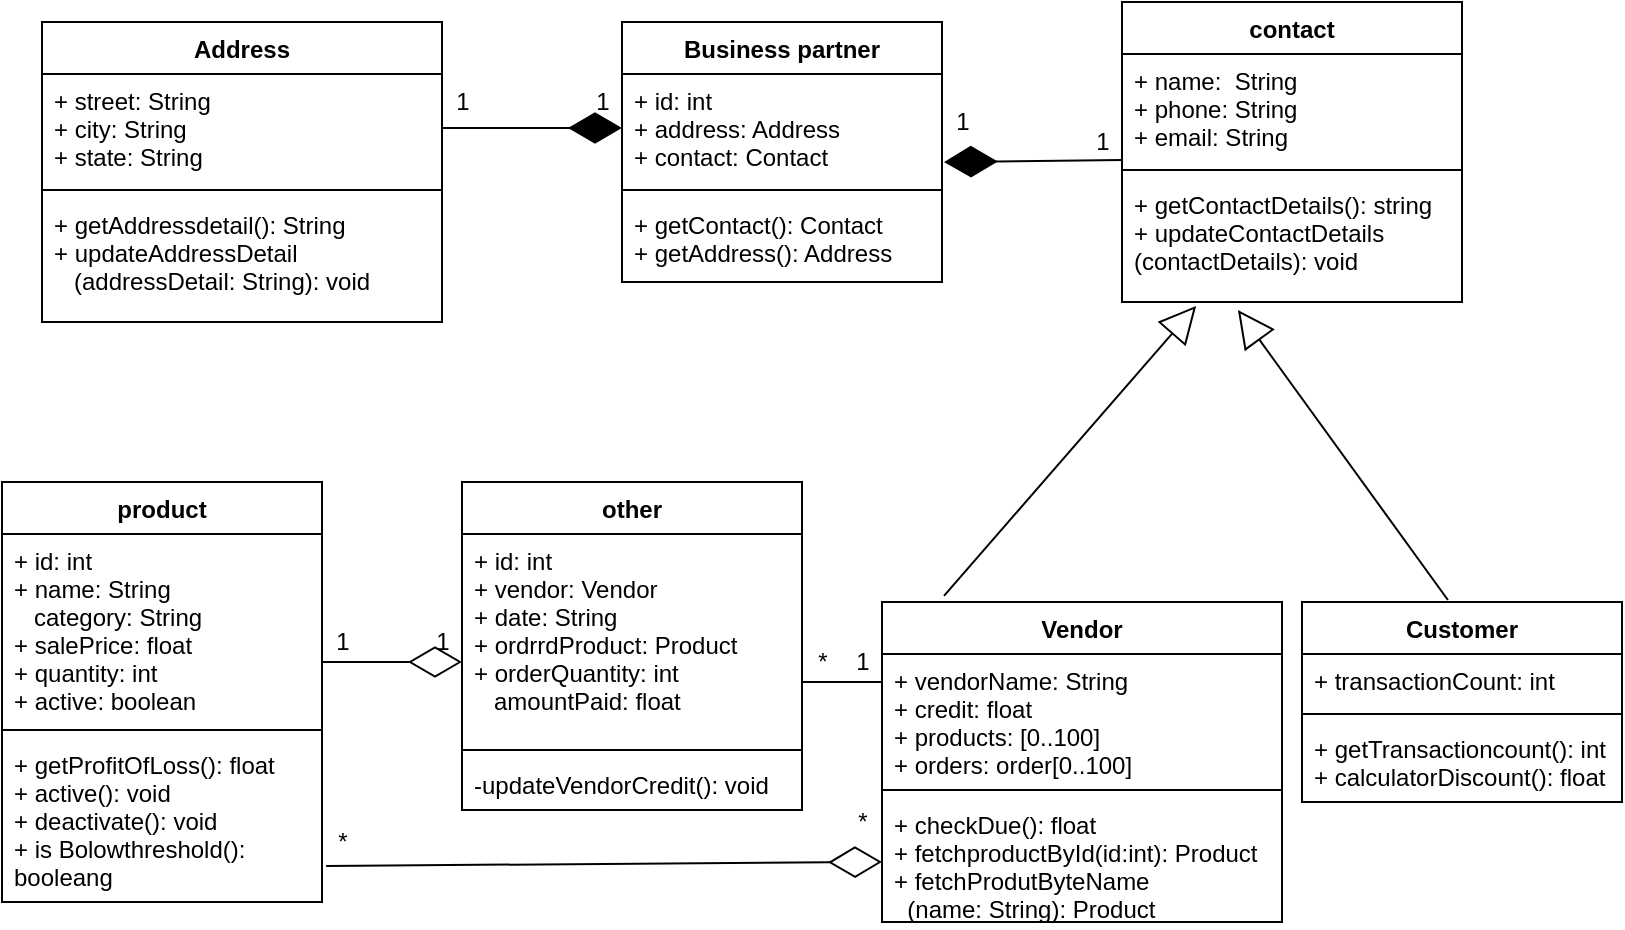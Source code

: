 <mxfile version="15.0.3" type="github">
  <diagram id="Q7HjLei_84k0g9l5AeFT" name="Page-1">
    <mxGraphModel dx="868" dy="482" grid="1" gridSize="10" guides="1" tooltips="1" connect="1" arrows="1" fold="1" page="1" pageScale="1" pageWidth="850" pageHeight="1100" math="0" shadow="0">
      <root>
        <mxCell id="0" />
        <mxCell id="1" parent="0" />
        <mxCell id="Pwe0kTY_ibTt96MhdFbI-9" value="Address" style="swimlane;fontStyle=1;align=center;verticalAlign=top;childLayout=stackLayout;horizontal=1;startSize=26;horizontalStack=0;resizeParent=1;resizeParentMax=0;resizeLast=0;collapsible=1;marginBottom=0;" parent="1" vertex="1">
          <mxGeometry x="70" y="10" width="200" height="150" as="geometry" />
        </mxCell>
        <mxCell id="Pwe0kTY_ibTt96MhdFbI-10" value="+ street: String&#xa;+ city: String&#xa;+ state: String" style="text;strokeColor=none;fillColor=none;align=left;verticalAlign=top;spacingLeft=4;spacingRight=4;overflow=hidden;rotatable=0;points=[[0,0.5],[1,0.5]];portConstraint=eastwest;" parent="Pwe0kTY_ibTt96MhdFbI-9" vertex="1">
          <mxGeometry y="26" width="200" height="54" as="geometry" />
        </mxCell>
        <mxCell id="Pwe0kTY_ibTt96MhdFbI-11" value="" style="line;strokeWidth=1;fillColor=none;align=left;verticalAlign=middle;spacingTop=-1;spacingLeft=3;spacingRight=3;rotatable=0;labelPosition=right;points=[];portConstraint=eastwest;" parent="Pwe0kTY_ibTt96MhdFbI-9" vertex="1">
          <mxGeometry y="80" width="200" height="8" as="geometry" />
        </mxCell>
        <mxCell id="Pwe0kTY_ibTt96MhdFbI-12" value="+ getAddressdetail(): String&#xa;+ updateAddressDetail&#xa;   (addressDetail: String): void" style="text;strokeColor=none;fillColor=none;align=left;verticalAlign=top;spacingLeft=4;spacingRight=4;overflow=hidden;rotatable=0;points=[[0,0.5],[1,0.5]];portConstraint=eastwest;" parent="Pwe0kTY_ibTt96MhdFbI-9" vertex="1">
          <mxGeometry y="88" width="200" height="62" as="geometry" />
        </mxCell>
        <mxCell id="Pwe0kTY_ibTt96MhdFbI-13" value="Business partner" style="swimlane;fontStyle=1;align=center;verticalAlign=top;childLayout=stackLayout;horizontal=1;startSize=26;horizontalStack=0;resizeParent=1;resizeParentMax=0;resizeLast=0;collapsible=1;marginBottom=0;" parent="1" vertex="1">
          <mxGeometry x="360" y="10" width="160" height="130" as="geometry" />
        </mxCell>
        <mxCell id="Pwe0kTY_ibTt96MhdFbI-14" value="+ id: int &#xa;+ address: Address&#xa;+ contact: Contact" style="text;strokeColor=none;fillColor=none;align=left;verticalAlign=top;spacingLeft=4;spacingRight=4;overflow=hidden;rotatable=0;points=[[0,0.5],[1,0.5]];portConstraint=eastwest;" parent="Pwe0kTY_ibTt96MhdFbI-13" vertex="1">
          <mxGeometry y="26" width="160" height="54" as="geometry" />
        </mxCell>
        <mxCell id="Pwe0kTY_ibTt96MhdFbI-15" value="" style="line;strokeWidth=1;fillColor=none;align=left;verticalAlign=middle;spacingTop=-1;spacingLeft=3;spacingRight=3;rotatable=0;labelPosition=right;points=[];portConstraint=eastwest;" parent="Pwe0kTY_ibTt96MhdFbI-13" vertex="1">
          <mxGeometry y="80" width="160" height="8" as="geometry" />
        </mxCell>
        <mxCell id="Pwe0kTY_ibTt96MhdFbI-16" value="+ getContact(): Contact&#xa;+ getAddress(): Address" style="text;strokeColor=none;fillColor=none;align=left;verticalAlign=top;spacingLeft=4;spacingRight=4;overflow=hidden;rotatable=0;points=[[0,0.5],[1,0.5]];portConstraint=eastwest;" parent="Pwe0kTY_ibTt96MhdFbI-13" vertex="1">
          <mxGeometry y="88" width="160" height="42" as="geometry" />
        </mxCell>
        <mxCell id="Tv9C8EbDIbSl4ck7259P-1" value="contact" style="swimlane;fontStyle=1;align=center;verticalAlign=top;childLayout=stackLayout;horizontal=1;startSize=26;horizontalStack=0;resizeParent=1;resizeParentMax=0;resizeLast=0;collapsible=1;marginBottom=0;" parent="1" vertex="1">
          <mxGeometry x="610" width="170" height="150" as="geometry" />
        </mxCell>
        <mxCell id="Tv9C8EbDIbSl4ck7259P-2" value="+ name:  String&#xa;+ phone: String&#xa;+ email: String" style="text;strokeColor=none;fillColor=none;align=left;verticalAlign=top;spacingLeft=4;spacingRight=4;overflow=hidden;rotatable=0;points=[[0,0.5],[1,0.5]];portConstraint=eastwest;" parent="Tv9C8EbDIbSl4ck7259P-1" vertex="1">
          <mxGeometry y="26" width="170" height="54" as="geometry" />
        </mxCell>
        <mxCell id="Tv9C8EbDIbSl4ck7259P-3" value="" style="line;strokeWidth=1;fillColor=none;align=left;verticalAlign=middle;spacingTop=-1;spacingLeft=3;spacingRight=3;rotatable=0;labelPosition=right;points=[];portConstraint=eastwest;" parent="Tv9C8EbDIbSl4ck7259P-1" vertex="1">
          <mxGeometry y="80" width="170" height="8" as="geometry" />
        </mxCell>
        <mxCell id="Tv9C8EbDIbSl4ck7259P-4" value="+ getContactDetails(): string&#xa;+ updateContactDetails&#xa;(contactDetails): void" style="text;strokeColor=none;fillColor=none;align=left;verticalAlign=top;spacingLeft=4;spacingRight=4;overflow=hidden;rotatable=0;points=[[0,0.5],[1,0.5]];portConstraint=eastwest;" parent="Tv9C8EbDIbSl4ck7259P-1" vertex="1">
          <mxGeometry y="88" width="170" height="62" as="geometry" />
        </mxCell>
        <mxCell id="Tv9C8EbDIbSl4ck7259P-5" value="product" style="swimlane;fontStyle=1;align=center;verticalAlign=top;childLayout=stackLayout;horizontal=1;startSize=26;horizontalStack=0;resizeParent=1;resizeParentMax=0;resizeLast=0;collapsible=1;marginBottom=0;" parent="1" vertex="1">
          <mxGeometry x="50" y="240" width="160" height="210" as="geometry" />
        </mxCell>
        <mxCell id="Tv9C8EbDIbSl4ck7259P-6" value="+ id: int&#xa;+ name: String&#xa;   category: String&#xa;+ salePrice: float&#xa;+ quantity: int&#xa;+ active: boolean" style="text;strokeColor=none;fillColor=none;align=left;verticalAlign=top;spacingLeft=4;spacingRight=4;overflow=hidden;rotatable=0;points=[[0,0.5],[1,0.5]];portConstraint=eastwest;" parent="Tv9C8EbDIbSl4ck7259P-5" vertex="1">
          <mxGeometry y="26" width="160" height="94" as="geometry" />
        </mxCell>
        <mxCell id="Tv9C8EbDIbSl4ck7259P-7" value="" style="line;strokeWidth=1;fillColor=none;align=left;verticalAlign=middle;spacingTop=-1;spacingLeft=3;spacingRight=3;rotatable=0;labelPosition=right;points=[];portConstraint=eastwest;" parent="Tv9C8EbDIbSl4ck7259P-5" vertex="1">
          <mxGeometry y="120" width="160" height="8" as="geometry" />
        </mxCell>
        <mxCell id="Tv9C8EbDIbSl4ck7259P-8" value="+ getProfitOfLoss(): float&#xa;+ active(): void&#xa;+ deactivate(): void&#xa;+ is Bolowthreshold():&#xa;booleang&#xa;" style="text;strokeColor=none;fillColor=none;align=left;verticalAlign=top;spacingLeft=4;spacingRight=4;overflow=hidden;rotatable=0;points=[[0,0.5],[1,0.5]];portConstraint=eastwest;" parent="Tv9C8EbDIbSl4ck7259P-5" vertex="1">
          <mxGeometry y="128" width="160" height="82" as="geometry" />
        </mxCell>
        <mxCell id="Tv9C8EbDIbSl4ck7259P-9" value="Customer" style="swimlane;fontStyle=1;align=center;verticalAlign=top;childLayout=stackLayout;horizontal=1;startSize=26;horizontalStack=0;resizeParent=1;resizeParentMax=0;resizeLast=0;collapsible=1;marginBottom=0;" parent="1" vertex="1">
          <mxGeometry x="700" y="300" width="160" height="100" as="geometry" />
        </mxCell>
        <mxCell id="Tv9C8EbDIbSl4ck7259P-10" value="+ transactionCount: int" style="text;strokeColor=none;fillColor=none;align=left;verticalAlign=top;spacingLeft=4;spacingRight=4;overflow=hidden;rotatable=0;points=[[0,0.5],[1,0.5]];portConstraint=eastwest;" parent="Tv9C8EbDIbSl4ck7259P-9" vertex="1">
          <mxGeometry y="26" width="160" height="26" as="geometry" />
        </mxCell>
        <mxCell id="Tv9C8EbDIbSl4ck7259P-11" value="" style="line;strokeWidth=1;fillColor=none;align=left;verticalAlign=middle;spacingTop=-1;spacingLeft=3;spacingRight=3;rotatable=0;labelPosition=right;points=[];portConstraint=eastwest;" parent="Tv9C8EbDIbSl4ck7259P-9" vertex="1">
          <mxGeometry y="52" width="160" height="8" as="geometry" />
        </mxCell>
        <mxCell id="Tv9C8EbDIbSl4ck7259P-12" value="+ getTransactioncount(): int&#xa;+ calculatorDiscount(): float" style="text;strokeColor=none;fillColor=none;align=left;verticalAlign=top;spacingLeft=4;spacingRight=4;overflow=hidden;rotatable=0;points=[[0,0.5],[1,0.5]];portConstraint=eastwest;" parent="Tv9C8EbDIbSl4ck7259P-9" vertex="1">
          <mxGeometry y="60" width="160" height="40" as="geometry" />
        </mxCell>
        <mxCell id="Tv9C8EbDIbSl4ck7259P-13" value="other" style="swimlane;fontStyle=1;align=center;verticalAlign=top;childLayout=stackLayout;horizontal=1;startSize=26;horizontalStack=0;resizeParent=1;resizeParentMax=0;resizeLast=0;collapsible=1;marginBottom=0;" parent="1" vertex="1">
          <mxGeometry x="280" y="240" width="170" height="164" as="geometry" />
        </mxCell>
        <mxCell id="Tv9C8EbDIbSl4ck7259P-14" value="+ id: int&#xa;+ vendor: Vendor&#xa;+ date: String&#xa;+ ordrrdProduct: Product&#xa;+ orderQuantity: int&#xa;   amountPaid: float" style="text;strokeColor=none;fillColor=none;align=left;verticalAlign=top;spacingLeft=4;spacingRight=4;overflow=hidden;rotatable=0;points=[[0,0.5],[1,0.5]];portConstraint=eastwest;" parent="Tv9C8EbDIbSl4ck7259P-13" vertex="1">
          <mxGeometry y="26" width="170" height="104" as="geometry" />
        </mxCell>
        <mxCell id="Tv9C8EbDIbSl4ck7259P-15" value="" style="line;strokeWidth=1;fillColor=none;align=left;verticalAlign=middle;spacingTop=-1;spacingLeft=3;spacingRight=3;rotatable=0;labelPosition=right;points=[];portConstraint=eastwest;" parent="Tv9C8EbDIbSl4ck7259P-13" vertex="1">
          <mxGeometry y="130" width="170" height="8" as="geometry" />
        </mxCell>
        <mxCell id="Tv9C8EbDIbSl4ck7259P-16" value="-updateVendorCredit(): void" style="text;strokeColor=none;fillColor=none;align=left;verticalAlign=top;spacingLeft=4;spacingRight=4;overflow=hidden;rotatable=0;points=[[0,0.5],[1,0.5]];portConstraint=eastwest;" parent="Tv9C8EbDIbSl4ck7259P-13" vertex="1">
          <mxGeometry y="138" width="170" height="26" as="geometry" />
        </mxCell>
        <mxCell id="Tv9C8EbDIbSl4ck7259P-17" value="Vendor" style="swimlane;fontStyle=1;align=center;verticalAlign=top;childLayout=stackLayout;horizontal=1;startSize=26;horizontalStack=0;resizeParent=1;resizeParentMax=0;resizeLast=0;collapsible=1;marginBottom=0;" parent="1" vertex="1">
          <mxGeometry x="490" y="300" width="200" height="160" as="geometry" />
        </mxCell>
        <mxCell id="Tv9C8EbDIbSl4ck7259P-18" value="+ vendorName: String&#xa;+ credit: float&#xa;+ products: [0..100]&#xa;+ orders: order[0..100]" style="text;strokeColor=none;fillColor=none;align=left;verticalAlign=top;spacingLeft=4;spacingRight=4;overflow=hidden;rotatable=0;points=[[0,0.5],[1,0.5]];portConstraint=eastwest;" parent="Tv9C8EbDIbSl4ck7259P-17" vertex="1">
          <mxGeometry y="26" width="200" height="64" as="geometry" />
        </mxCell>
        <mxCell id="Tv9C8EbDIbSl4ck7259P-19" value="" style="line;strokeWidth=1;fillColor=none;align=left;verticalAlign=middle;spacingTop=-1;spacingLeft=3;spacingRight=3;rotatable=0;labelPosition=right;points=[];portConstraint=eastwest;" parent="Tv9C8EbDIbSl4ck7259P-17" vertex="1">
          <mxGeometry y="90" width="200" height="8" as="geometry" />
        </mxCell>
        <mxCell id="Tv9C8EbDIbSl4ck7259P-20" value="+ checkDue(): float&#xa;+ fetchproductById(id:int): Product&#xa;+ fetchProdutByteName&#xa;  (name: String): Product" style="text;strokeColor=none;fillColor=none;align=left;verticalAlign=top;spacingLeft=4;spacingRight=4;overflow=hidden;rotatable=0;points=[[0,0.5],[1,0.5]];portConstraint=eastwest;" parent="Tv9C8EbDIbSl4ck7259P-17" vertex="1">
          <mxGeometry y="98" width="200" height="62" as="geometry" />
        </mxCell>
        <mxCell id="Tv9C8EbDIbSl4ck7259P-21" value="" style="endArrow=diamondThin;endFill=0;endSize=24;html=1;exitX=1.013;exitY=0.78;exitDx=0;exitDy=0;exitPerimeter=0;entryX=0;entryY=0.516;entryDx=0;entryDy=0;entryPerimeter=0;" parent="1" source="Tv9C8EbDIbSl4ck7259P-8" target="Tv9C8EbDIbSl4ck7259P-20" edge="1">
          <mxGeometry width="160" relative="1" as="geometry">
            <mxPoint x="310" y="430" as="sourcePoint" />
            <mxPoint x="470" y="430" as="targetPoint" />
          </mxGeometry>
        </mxCell>
        <mxCell id="Tv9C8EbDIbSl4ck7259P-23" value="" style="endArrow=diamondThin;endFill=0;endSize=24;html=1;" parent="1" edge="1">
          <mxGeometry width="160" relative="1" as="geometry">
            <mxPoint x="210" y="330" as="sourcePoint" />
            <mxPoint x="280" y="330" as="targetPoint" />
          </mxGeometry>
        </mxCell>
        <mxCell id="Tv9C8EbDIbSl4ck7259P-24" value="" style="endArrow=none;html=1;" parent="1" edge="1">
          <mxGeometry width="50" height="50" relative="1" as="geometry">
            <mxPoint x="450" y="340" as="sourcePoint" />
            <mxPoint x="490" y="340" as="targetPoint" />
          </mxGeometry>
        </mxCell>
        <mxCell id="Tv9C8EbDIbSl4ck7259P-26" value="" style="endArrow=block;endSize=16;endFill=0;html=1;entryX=0.218;entryY=1.032;entryDx=0;entryDy=0;entryPerimeter=0;exitX=0.155;exitY=-0.019;exitDx=0;exitDy=0;exitPerimeter=0;" parent="1" source="Tv9C8EbDIbSl4ck7259P-17" target="Tv9C8EbDIbSl4ck7259P-4" edge="1">
          <mxGeometry x="0.125" y="30" width="160" relative="1" as="geometry">
            <mxPoint x="520" y="290" as="sourcePoint" />
            <mxPoint x="630" y="190" as="targetPoint" />
            <mxPoint as="offset" />
          </mxGeometry>
        </mxCell>
        <mxCell id="Tv9C8EbDIbSl4ck7259P-27" value="" style="endArrow=block;endSize=16;endFill=0;html=1;exitX=0.456;exitY=-0.01;exitDx=0;exitDy=0;exitPerimeter=0;entryX=0.341;entryY=1.065;entryDx=0;entryDy=0;entryPerimeter=0;" parent="1" source="Tv9C8EbDIbSl4ck7259P-9" target="Tv9C8EbDIbSl4ck7259P-4" edge="1">
          <mxGeometry x="0.125" y="30" width="160" relative="1" as="geometry">
            <mxPoint x="720" y="220" as="sourcePoint" />
            <mxPoint x="720" y="150" as="targetPoint" />
            <mxPoint as="offset" />
          </mxGeometry>
        </mxCell>
        <mxCell id="Tv9C8EbDIbSl4ck7259P-29" value="*" style="text;html=1;align=center;verticalAlign=middle;resizable=0;points=[];autosize=1;strokeColor=none;" parent="1" vertex="1">
          <mxGeometry x="210" y="410" width="20" height="20" as="geometry" />
        </mxCell>
        <mxCell id="Tv9C8EbDIbSl4ck7259P-30" value="*" style="text;html=1;align=center;verticalAlign=middle;resizable=0;points=[];autosize=1;strokeColor=none;" parent="1" vertex="1">
          <mxGeometry x="470" y="400" width="20" height="20" as="geometry" />
        </mxCell>
        <mxCell id="Tv9C8EbDIbSl4ck7259P-31" value="1" style="text;html=1;align=center;verticalAlign=middle;resizable=0;points=[];autosize=1;strokeColor=none;" parent="1" vertex="1">
          <mxGeometry x="210" y="310" width="20" height="20" as="geometry" />
        </mxCell>
        <mxCell id="Tv9C8EbDIbSl4ck7259P-32" value="1" style="text;html=1;align=center;verticalAlign=middle;resizable=0;points=[];autosize=1;strokeColor=none;" parent="1" vertex="1">
          <mxGeometry x="260" y="310" width="20" height="20" as="geometry" />
        </mxCell>
        <mxCell id="Tv9C8EbDIbSl4ck7259P-33" value="*" style="text;html=1;align=center;verticalAlign=middle;resizable=0;points=[];autosize=1;strokeColor=none;" parent="1" vertex="1">
          <mxGeometry x="450" y="320" width="20" height="20" as="geometry" />
        </mxCell>
        <mxCell id="Tv9C8EbDIbSl4ck7259P-34" value="1" style="text;html=1;align=center;verticalAlign=middle;resizable=0;points=[];autosize=1;strokeColor=none;" parent="1" vertex="1">
          <mxGeometry x="470" y="320" width="20" height="20" as="geometry" />
        </mxCell>
        <mxCell id="Tv9C8EbDIbSl4ck7259P-35" value="" style="endArrow=diamondThin;endFill=1;endSize=24;html=1;exitX=0;exitY=0.981;exitDx=0;exitDy=0;entryX=1.006;entryY=0.815;entryDx=0;entryDy=0;entryPerimeter=0;exitPerimeter=0;" parent="1" source="Tv9C8EbDIbSl4ck7259P-2" target="Pwe0kTY_ibTt96MhdFbI-14" edge="1">
          <mxGeometry width="160" relative="1" as="geometry">
            <mxPoint x="380" y="180" as="sourcePoint" />
            <mxPoint x="520" y="70" as="targetPoint" />
          </mxGeometry>
        </mxCell>
        <mxCell id="Tv9C8EbDIbSl4ck7259P-36" value="" style="endArrow=diamondThin;endFill=1;endSize=24;html=1;exitX=1;exitY=0.5;exitDx=0;exitDy=0;" parent="1" source="Pwe0kTY_ibTt96MhdFbI-10" edge="1">
          <mxGeometry width="160" relative="1" as="geometry">
            <mxPoint x="310" y="160" as="sourcePoint" />
            <mxPoint x="360" y="63" as="targetPoint" />
            <Array as="points">
              <mxPoint x="360" y="63" />
            </Array>
          </mxGeometry>
        </mxCell>
        <mxCell id="Tv9C8EbDIbSl4ck7259P-39" value="1" style="text;html=1;align=center;verticalAlign=middle;resizable=0;points=[];autosize=1;strokeColor=none;" parent="1" vertex="1">
          <mxGeometry x="340" y="40" width="20" height="20" as="geometry" />
        </mxCell>
        <mxCell id="Tv9C8EbDIbSl4ck7259P-40" value="1" style="text;html=1;align=center;verticalAlign=middle;resizable=0;points=[];autosize=1;strokeColor=none;" parent="1" vertex="1">
          <mxGeometry x="270" y="40" width="20" height="20" as="geometry" />
        </mxCell>
        <mxCell id="Tv9C8EbDIbSl4ck7259P-41" value="1" style="text;html=1;align=center;verticalAlign=middle;resizable=0;points=[];autosize=1;strokeColor=none;" parent="1" vertex="1">
          <mxGeometry x="520" y="50" width="20" height="20" as="geometry" />
        </mxCell>
        <mxCell id="Tv9C8EbDIbSl4ck7259P-42" value="1" style="text;html=1;align=center;verticalAlign=middle;resizable=0;points=[];autosize=1;strokeColor=none;" parent="1" vertex="1">
          <mxGeometry x="590" y="60" width="20" height="20" as="geometry" />
        </mxCell>
      </root>
    </mxGraphModel>
  </diagram>
</mxfile>
